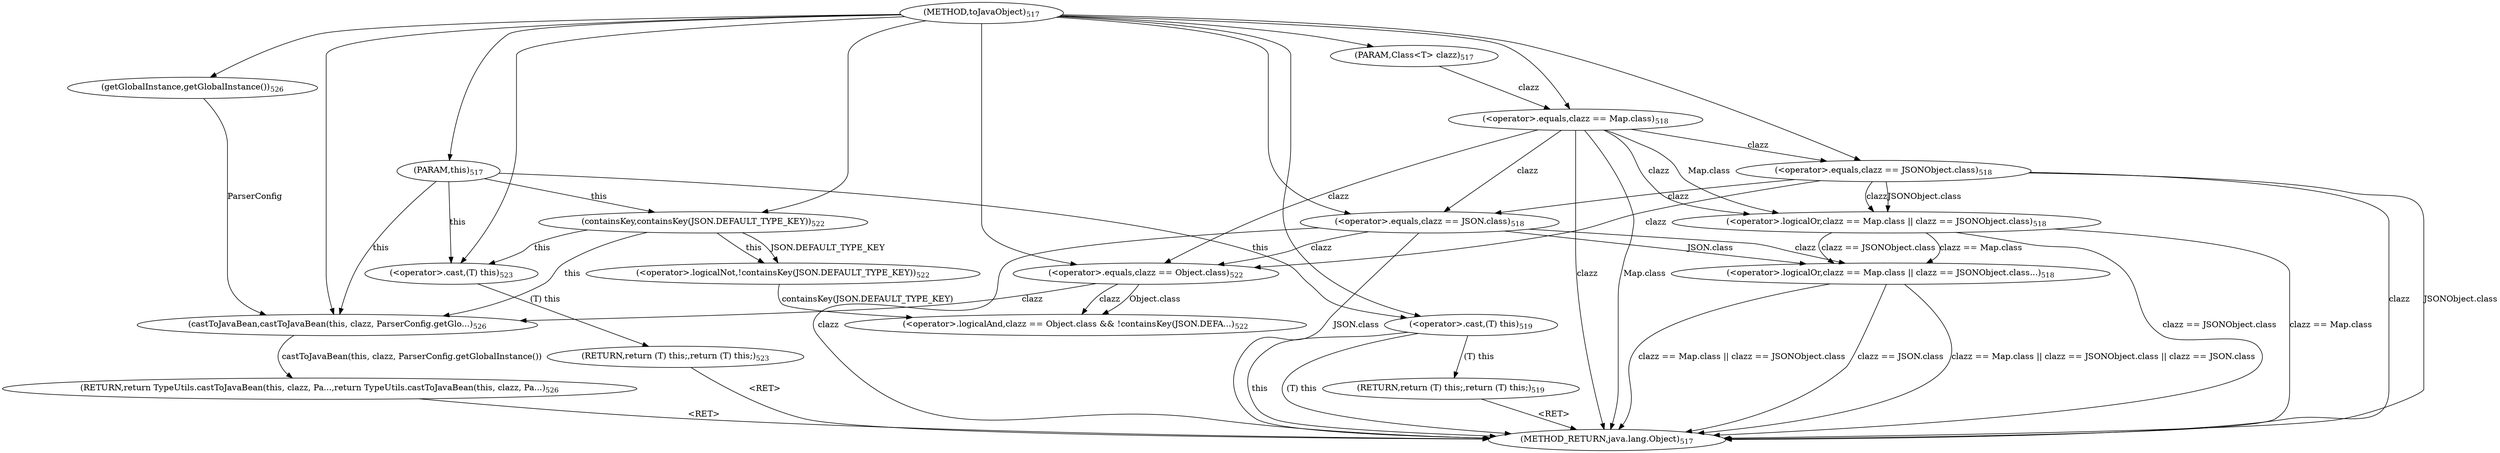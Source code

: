 digraph "toJavaObject" {  
"1589" [label = <(METHOD,toJavaObject)<SUB>517</SUB>> ]
"1638" [label = <(METHOD_RETURN,java.lang.Object)<SUB>517</SUB>> ]
"92" [label = <(PARAM,this)<SUB>517</SUB>> ]
"1590" [label = <(PARAM,Class&lt;T&gt; clazz)<SUB>517</SUB>> ]
"1630" [label = <(RETURN,return TypeUtils.castToJavaBean(this, clazz, Pa...,return TypeUtils.castToJavaBean(this, clazz, Pa...)<SUB>526</SUB>> ]
"1593" [label = <(&lt;operator&gt;.logicalOr,clazz == Map.class || clazz == JSONObject.class...)<SUB>518</SUB>> ]
"1615" [label = <(&lt;operator&gt;.logicalAnd,clazz == Object.class &amp;&amp; !containsKey(JSON.DEFA...)<SUB>522</SUB>> ]
"1631" [label = <(castToJavaBean,castToJavaBean(this, clazz, ParserConfig.getGlo...)<SUB>526</SUB>> ]
"1593" [label = <(&lt;operator&gt;.logicalOr,clazz == Map.class || clazz == JSONObject.class...)<SUB>518</SUB>> ]
"1593" [label = <(&lt;operator&gt;.logicalOr,clazz == Map.class || clazz == JSONObject.class...)<SUB>518</SUB>> ]
"1611" [label = <(RETURN,return (T) this;,return (T) this;)<SUB>519</SUB>> ]
"1615" [label = <(&lt;operator&gt;.logicalAnd,clazz == Object.class &amp;&amp; !containsKey(JSON.DEFA...)<SUB>522</SUB>> ]
"1615" [label = <(&lt;operator&gt;.logicalAnd,clazz == Object.class &amp;&amp; !containsKey(JSON.DEFA...)<SUB>522</SUB>> ]
"1627" [label = <(RETURN,return (T) this;,return (T) this;)<SUB>523</SUB>> ]
"1631" [label = <(castToJavaBean,castToJavaBean(this, clazz, ParserConfig.getGlo...)<SUB>526</SUB>> ]
"1631" [label = <(castToJavaBean,castToJavaBean(this, clazz, ParserConfig.getGlo...)<SUB>526</SUB>> ]
"1631" [label = <(castToJavaBean,castToJavaBean(this, clazz, ParserConfig.getGlo...)<SUB>526</SUB>> ]
"1631" [label = <(castToJavaBean,castToJavaBean(this, clazz, ParserConfig.getGlo...)<SUB>526</SUB>> ]
"1594" [label = <(&lt;operator&gt;.logicalOr,clazz == Map.class || clazz == JSONObject.class)<SUB>518</SUB>> ]
"1594" [label = <(&lt;operator&gt;.logicalOr,clazz == Map.class || clazz == JSONObject.class)<SUB>518</SUB>> ]
"1605" [label = <(&lt;operator&gt;.equals,clazz == JSON.class)<SUB>518</SUB>> ]
"1605" [label = <(&lt;operator&gt;.equals,clazz == JSON.class)<SUB>518</SUB>> ]
"1612" [label = <(&lt;operator&gt;.cast,(T) this)<SUB>519</SUB>> ]
"1616" [label = <(&lt;operator&gt;.equals,clazz == Object.class)<SUB>522</SUB>> ]
"1616" [label = <(&lt;operator&gt;.equals,clazz == Object.class)<SUB>522</SUB>> ]
"1621" [label = <(&lt;operator&gt;.logicalNot,!containsKey(JSON.DEFAULT_TYPE_KEY))<SUB>522</SUB>> ]
"1628" [label = <(&lt;operator&gt;.cast,(T) this)<SUB>523</SUB>> ]
"1634" [label = <(getGlobalInstance,getGlobalInstance())<SUB>526</SUB>> ]
"1595" [label = <(&lt;operator&gt;.equals,clazz == Map.class)<SUB>518</SUB>> ]
"1595" [label = <(&lt;operator&gt;.equals,clazz == Map.class)<SUB>518</SUB>> ]
"1600" [label = <(&lt;operator&gt;.equals,clazz == JSONObject.class)<SUB>518</SUB>> ]
"1600" [label = <(&lt;operator&gt;.equals,clazz == JSONObject.class)<SUB>518</SUB>> ]
"1612" [label = <(&lt;operator&gt;.cast,(T) this)<SUB>519</SUB>> ]
"1612" [label = <(&lt;operator&gt;.cast,(T) this)<SUB>519</SUB>> ]
"1622" [label = <(containsKey,containsKey(JSON.DEFAULT_TYPE_KEY))<SUB>522</SUB>> ]
"1622" [label = <(containsKey,containsKey(JSON.DEFAULT_TYPE_KEY))<SUB>522</SUB>> ]
"1628" [label = <(&lt;operator&gt;.cast,(T) this)<SUB>523</SUB>> ]
"1628" [label = <(&lt;operator&gt;.cast,(T) this)<SUB>523</SUB>> ]
  "1611" -> "1638"  [ label = "&lt;RET&gt;"] 
  "1627" -> "1638"  [ label = "&lt;RET&gt;"] 
  "1630" -> "1638"  [ label = "&lt;RET&gt;"] 
  "1595" -> "1638"  [ label = "clazz"] 
  "1595" -> "1638"  [ label = "Map.class"] 
  "1594" -> "1638"  [ label = "clazz == Map.class"] 
  "1600" -> "1638"  [ label = "clazz"] 
  "1600" -> "1638"  [ label = "JSONObject.class"] 
  "1594" -> "1638"  [ label = "clazz == JSONObject.class"] 
  "1593" -> "1638"  [ label = "clazz == Map.class || clazz == JSONObject.class"] 
  "1605" -> "1638"  [ label = "clazz"] 
  "1605" -> "1638"  [ label = "JSON.class"] 
  "1593" -> "1638"  [ label = "clazz == JSON.class"] 
  "1593" -> "1638"  [ label = "clazz == Map.class || clazz == JSONObject.class || clazz == JSON.class"] 
  "1612" -> "1638"  [ label = "this"] 
  "1612" -> "1638"  [ label = "(T) this"] 
  "1589" -> "92" 
  "1589" -> "1590" 
  "1631" -> "1630"  [ label = "castToJavaBean(this, clazz, ParserConfig.getGlobalInstance())"] 
  "1594" -> "1593"  [ label = "clazz == Map.class"] 
  "1594" -> "1593"  [ label = "clazz == JSONObject.class"] 
  "1605" -> "1593"  [ label = "clazz"] 
  "1605" -> "1593"  [ label = "JSON.class"] 
  "1612" -> "1611"  [ label = "(T) this"] 
  "1616" -> "1615"  [ label = "clazz"] 
  "1616" -> "1615"  [ label = "Object.class"] 
  "1621" -> "1615"  [ label = "containsKey(JSON.DEFAULT_TYPE_KEY)"] 
  "1628" -> "1627"  [ label = "(T) this"] 
  "1589" -> "1631" 
  "92" -> "1631"  [ label = "this"] 
  "1622" -> "1631"  [ label = "this"] 
  "1616" -> "1631"  [ label = "clazz"] 
  "1634" -> "1631"  [ label = "ParserConfig"] 
  "1595" -> "1594"  [ label = "clazz"] 
  "1595" -> "1594"  [ label = "Map.class"] 
  "1600" -> "1594"  [ label = "clazz"] 
  "1600" -> "1594"  [ label = "JSONObject.class"] 
  "1595" -> "1605"  [ label = "clazz"] 
  "1600" -> "1605"  [ label = "clazz"] 
  "1589" -> "1605" 
  "1589" -> "1612" 
  "92" -> "1612"  [ label = "this"] 
  "1595" -> "1616"  [ label = "clazz"] 
  "1600" -> "1616"  [ label = "clazz"] 
  "1605" -> "1616"  [ label = "clazz"] 
  "1589" -> "1616" 
  "1622" -> "1621"  [ label = "this"] 
  "1622" -> "1621"  [ label = "JSON.DEFAULT_TYPE_KEY"] 
  "1589" -> "1628" 
  "92" -> "1628"  [ label = "this"] 
  "1622" -> "1628"  [ label = "this"] 
  "1589" -> "1634" 
  "1590" -> "1595"  [ label = "clazz"] 
  "1589" -> "1595" 
  "1595" -> "1600"  [ label = "clazz"] 
  "1589" -> "1600" 
  "92" -> "1622"  [ label = "this"] 
  "1589" -> "1622" 
}
